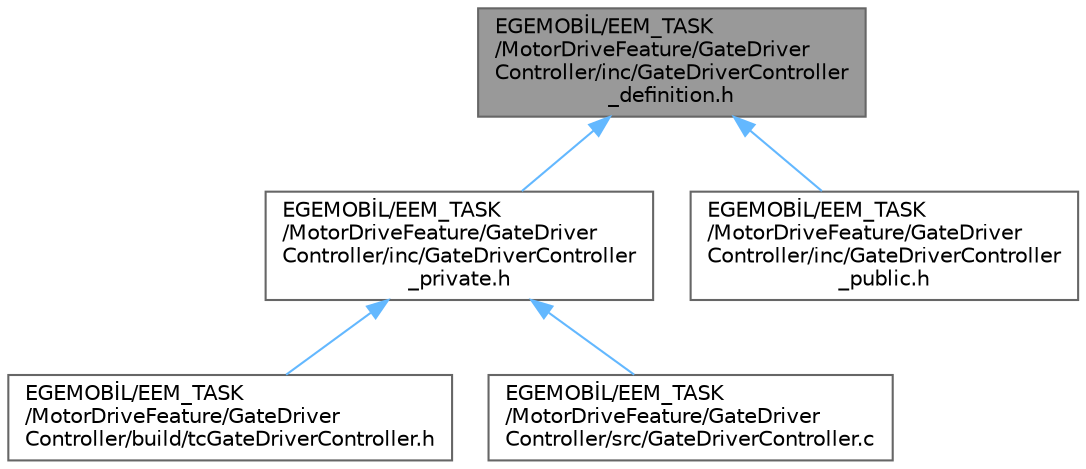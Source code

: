 digraph "EGEMOBİL/EEM_TASK/MotorDriveFeature/GateDriverController/inc/GateDriverController_definition.h"
{
 // LATEX_PDF_SIZE
  bgcolor="transparent";
  edge [fontname=Helvetica,fontsize=10,labelfontname=Helvetica,labelfontsize=10];
  node [fontname=Helvetica,fontsize=10,shape=box,height=0.2,width=0.4];
  Node1 [id="Node000001",label="EGEMOBİL/EEM_TASK\l/MotorDriveFeature/GateDriver\lController/inc/GateDriverController\l_definition.h",height=0.2,width=0.4,color="gray40", fillcolor="grey60", style="filled", fontcolor="black",tooltip="Definition header file for the Gate Driver Controller."];
  Node1 -> Node2 [id="edge1_Node000001_Node000002",dir="back",color="steelblue1",style="solid",tooltip=" "];
  Node2 [id="Node000002",label="EGEMOBİL/EEM_TASK\l/MotorDriveFeature/GateDriver\lController/inc/GateDriverController\l_private.h",height=0.2,width=0.4,color="grey40", fillcolor="white", style="filled",URL="$_gate_driver_controller__private_8h.html",tooltip="Private header file for the Gate Driver Controller."];
  Node2 -> Node3 [id="edge2_Node000002_Node000003",dir="back",color="steelblue1",style="solid",tooltip=" "];
  Node3 [id="Node000003",label="EGEMOBİL/EEM_TASK\l/MotorDriveFeature/GateDriver\lController/build/tcGateDriverController.h",height=0.2,width=0.4,color="grey40", fillcolor="white", style="filled",URL="$tc_gate_driver_controller_8h_source.html",tooltip=" "];
  Node2 -> Node4 [id="edge3_Node000002_Node000004",dir="back",color="steelblue1",style="solid",tooltip=" "];
  Node4 [id="Node000004",label="EGEMOBİL/EEM_TASK\l/MotorDriveFeature/GateDriver\lController/src/GateDriverController.c",height=0.2,width=0.4,color="grey40", fillcolor="white", style="filled",URL="$_gate_driver_controller_8c.html",tooltip="Implementation file for the Gate Driver Controller."];
  Node1 -> Node5 [id="edge4_Node000001_Node000005",dir="back",color="steelblue1",style="solid",tooltip=" "];
  Node5 [id="Node000005",label="EGEMOBİL/EEM_TASK\l/MotorDriveFeature/GateDriver\lController/inc/GateDriverController\l_public.h",height=0.2,width=0.4,color="grey40", fillcolor="white", style="filled",URL="$_gate_driver_controller__public_8h.html",tooltip="Public header file for the Gate Driver Controller."];
}
